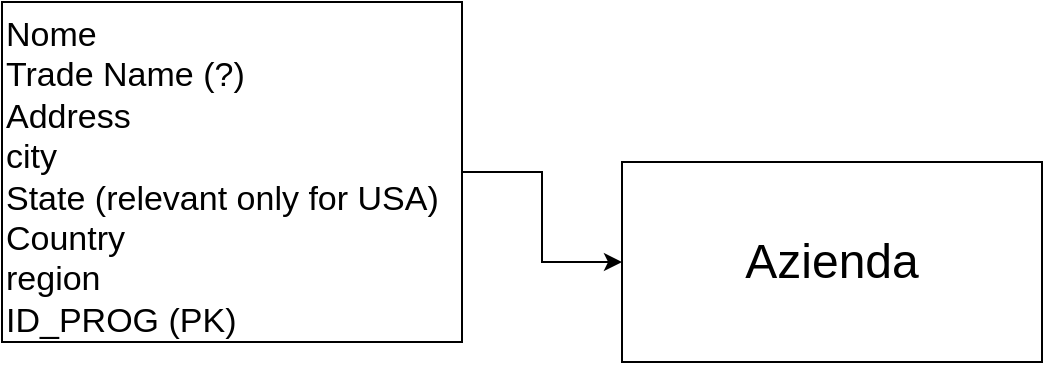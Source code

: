 <mxfile version="15.7.3" type="device"><diagram id="JfaGgTtj0OYk9Wliw-nd" name="Pagina-1"><mxGraphModel dx="1038" dy="641" grid="1" gridSize="10" guides="1" tooltips="1" connect="1" arrows="1" fold="1" page="1" pageScale="1" pageWidth="1169" pageHeight="827" math="0" shadow="0"><root><mxCell id="0"/><mxCell id="1" parent="0"/><mxCell id="40npYL84uznIqUC5Pxym-1" value="Azienda" style="rounded=0;whiteSpace=wrap;html=1;fontSize=24;" parent="1" vertex="1"><mxGeometry x="380" y="200" width="210" height="100" as="geometry"/></mxCell><mxCell id="40npYL84uznIqUC5Pxym-4" style="edgeStyle=orthogonalEdgeStyle;rounded=0;orthogonalLoop=1;jettySize=auto;html=1;exitX=1;exitY=0.5;exitDx=0;exitDy=0;fontSize=17;" parent="1" source="40npYL84uznIqUC5Pxym-3" target="40npYL84uznIqUC5Pxym-1" edge="1"><mxGeometry relative="1" as="geometry"/></mxCell><mxCell id="40npYL84uznIqUC5Pxym-3" value="Nome&lt;br&gt;Trade Name (?)&lt;br style=&quot;font-size: 17px&quot;&gt;Address&lt;br style=&quot;font-size: 17px&quot;&gt;city&lt;br style=&quot;font-size: 17px&quot;&gt;State (relevant only for USA)&lt;br&gt;Country&lt;br&gt;region&lt;br&gt;ID_PROG (PK)" style="text;html=1;strokeColor=default;fillColor=none;align=left;verticalAlign=top;whiteSpace=wrap;rounded=0;fontSize=17;" parent="1" vertex="1"><mxGeometry x="70" y="120" width="230" height="170" as="geometry"/></mxCell></root></mxGraphModel></diagram></mxfile>